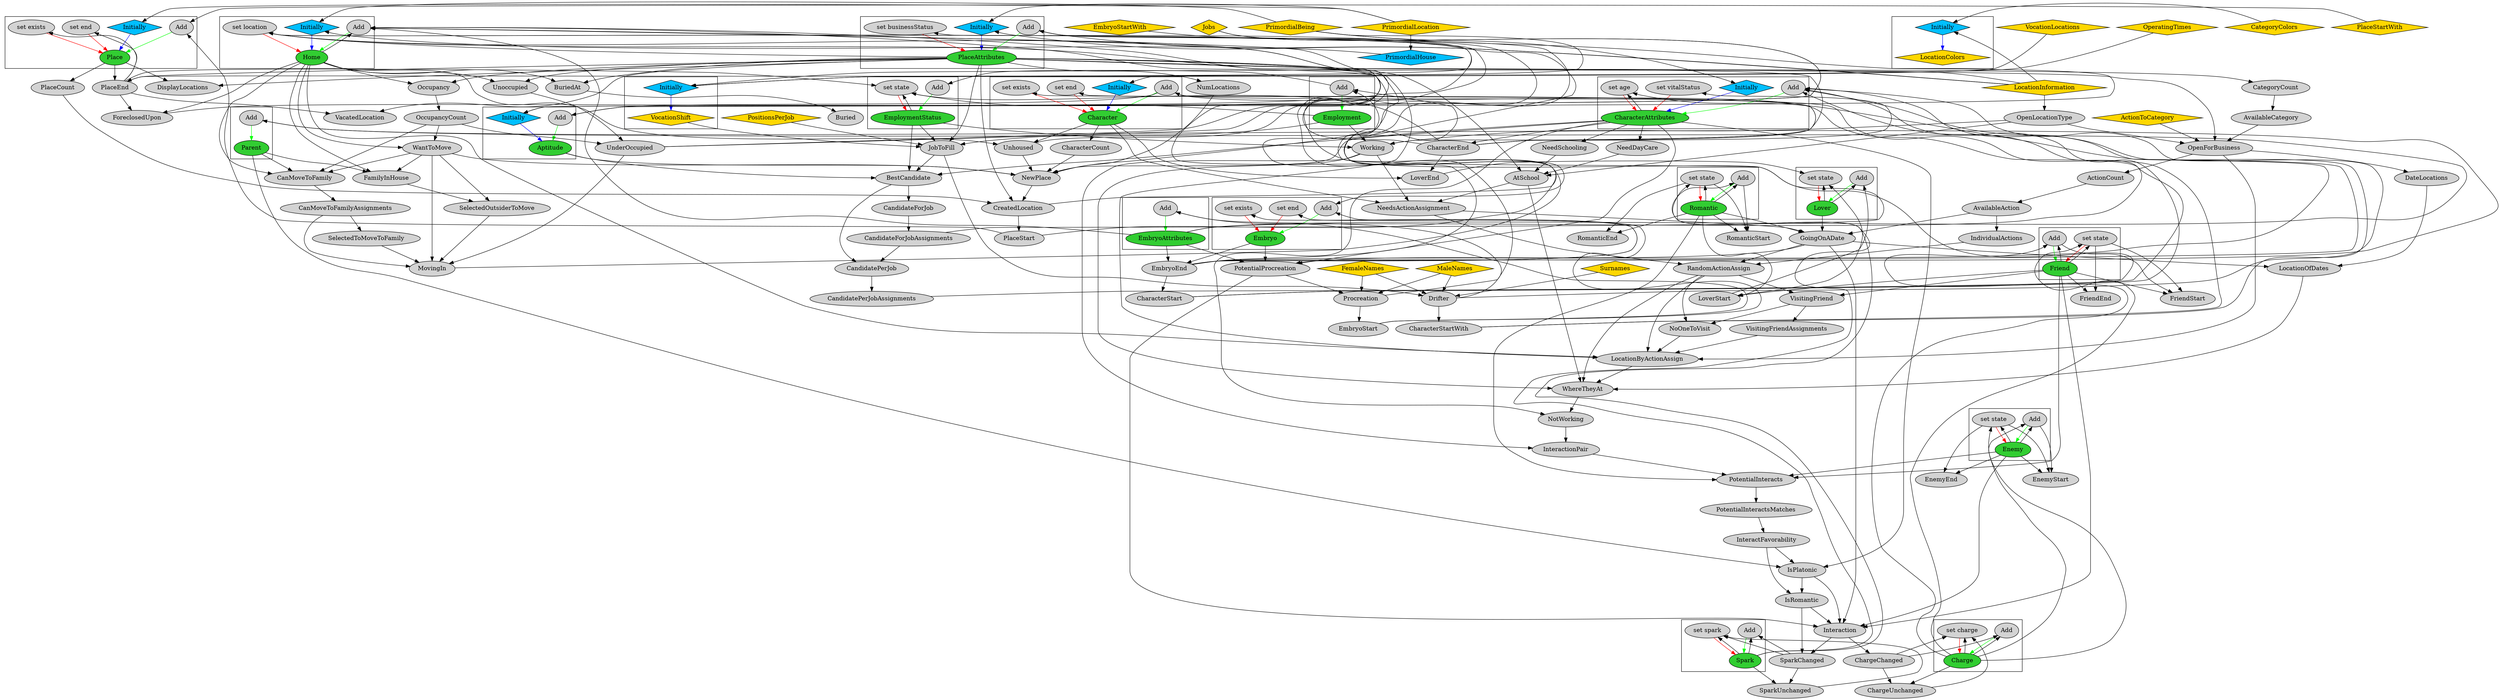 digraph {
splines=true
node [ style="filled"]
subgraph "cluster_VocationShift"{
v9 [ label = "VocationShift" fillcolor="gold" shape="diamond"];
v10 [ label = "Initially" fillcolor="deepskyblue" shape="diamond"];
}
subgraph "cluster_LocationColors"{
v14 [ label = "LocationColors" fillcolor="gold" shape="diamond"];
v15 [ label = "Initially" fillcolor="deepskyblue" shape="diamond"];
}
subgraph "cluster_Character"{
v16 [ label = "Character" fillcolor="limegreen"];
v17 [ label = "Add"];
v142 [ label = "Initially" fillcolor="deepskyblue" shape="diamond"];
v143 [ label = "set end"];
v144 [ label = "set exists"];
}
subgraph "cluster_CharacterAttributes"{
v36 [ label = "CharacterAttributes" fillcolor="limegreen"];
v37 [ label = "Add"];
v64 [ label = "Initially" fillcolor="deepskyblue" shape="diamond"];
v65 [ label = "set vitalStatus"];
v66 [ label = "set age"];
}
subgraph "cluster_Aptitude"{
v59 [ label = "Aptitude" fillcolor="limegreen"];
v60 [ label = "Add"];
v61 [ label = "Initially" fillcolor="deepskyblue" shape="diamond"];
}
subgraph "cluster_Charge"{
v120 [ label = "Charge" fillcolor="limegreen"];
v121 [ label = "Add"];
v123 [ label = "set charge"];
}
subgraph "cluster_Friend"{
v118 [ label = "Friend" fillcolor="limegreen"];
v119 [ label = "Add"];
v125 [ label = "set state"];
}
subgraph "cluster_Enemy"{
v127 [ label = "Enemy" fillcolor="limegreen"];
v128 [ label = "Add"];
v129 [ label = "set state"];
}
subgraph "cluster_Spark"{
v100 [ label = "Spark" fillcolor="limegreen"];
v101 [ label = "Add"];
v131 [ label = "set spark"];
}
subgraph "cluster_Romantic"{
v98 [ label = "Romantic" fillcolor="limegreen"];
v99 [ label = "Add"];
v133 [ label = "set state"];
}
subgraph "cluster_Lover"{
v134 [ label = "Lover" fillcolor="limegreen"];
v135 [ label = "Add"];
v137 [ label = "set state"];
}
subgraph "cluster_Embryo"{
v20 [ label = "Embryo" fillcolor="limegreen"];
v21 [ label = "Add"];
v140 [ label = "set end"];
v141 [ label = "set exists"];
}
subgraph "cluster_EmbryoAttributes"{
v62 [ label = "EmbryoAttributes" fillcolor="limegreen"];
v63 [ label = "Add"];
}
subgraph "cluster_Parent"{
v84 [ label = "Parent" fillcolor="limegreen"];
v85 [ label = "Add"];
}
subgraph "cluster_Place"{
v53 [ label = "Place" fillcolor="limegreen"];
v54 [ label = "Add"];
v56 [ label = "Initially" fillcolor="deepskyblue" shape="diamond"];
v57 [ label = "set end"];
v58 [ label = "set exists"];
}
subgraph "cluster_PlaceAttributes"{
v31 [ label = "PlaceAttributes" fillcolor="limegreen"];
v32 [ label = "Add"];
v90 [ label = "Initially" fillcolor="deepskyblue" shape="diamond"];
v91 [ label = "set businessStatus"];
}
subgraph "cluster_Home"{
v69 [ label = "Home" fillcolor="limegreen"];
v70 [ label = "Add"];
v76 [ label = "Initially" fillcolor="deepskyblue" shape="diamond"];
v78 [ label = "set location"];
}
subgraph "cluster_EmploymentStatus"{
v48 [ label = "EmploymentStatus" fillcolor="limegreen"];
v49 [ label = "Add"];
v50 [ label = "set state"];
}
subgraph "cluster_Employment"{
v41 [ label = "Employment" fillcolor="limegreen"];
v42 [ label = "Add"];
}
v0 [ label = "FemaleNames" fillcolor="gold" shape="diamond"];
v1 [ label = "MaleNames" fillcolor="gold" shape="diamond"];
v2 [ label = "Surnames" fillcolor="gold" shape="diamond"];
v3 [ label = "Jobs" fillcolor="gold" shape="diamond"];
v4 [ label = "PrimordialBeing" fillcolor="gold" shape="diamond"];
v5 [ label = "PrimordialLocation" fillcolor="gold" shape="diamond"];
v6 [ label = "LocationInformation" fillcolor="gold" shape="diamond"];
v7 [ label = "VocationLocations" fillcolor="gold" shape="diamond"];
v8 [ label = "OperatingTimes" fillcolor="gold" shape="diamond"];
v11 [ label = "PositionsPerJob" fillcolor="gold" shape="diamond"];
v12 [ label = "ActionToCategory" fillcolor="gold" shape="diamond"];
v13 [ label = "CategoryColors" fillcolor="gold" shape="diamond"];
v18 [ label = "CharacterStart"];
v19 [ label = "EmbryoEnd"];
v22 [ label = "EmbryoStart"];
v23 [ label = "Procreation"];
v24 [ label = "PotentialProcreation"];
v25 [ label = "GoingOnADate"];
v26 [ label = "AvailableAction"];
v27 [ label = "ActionCount"];
v28 [ label = "OpenForBusiness"];
v29 [ label = "AvailableCategory"];
v30 [ label = "CategoryCount"];
v33 [ label = "PlaceStart"];
v34 [ label = "CreatedLocation"];
v35 [ label = "NewPlace"];
v38 [ label = "CharacterStartWith"];
v39 [ label = "Drifter"];
v40 [ label = "JobToFill"];
v43 [ label = "CandidatePerJobAssignments"];
v44 [ label = "CandidatePerJob"];
v45 [ label = "CandidateForJobAssignments"];
v46 [ label = "CandidateForJob"];
v47 [ label = "BestCandidate"];
v51 [ label = "CharacterEnd"];
v52 [ label = "PlaceEnd"];
v55 [ label = "PlaceStartWith" fillcolor="gold" shape="diamond"];
v67 [ label = "CharacterCount"];
v68 [ label = "WantToMove"];
v71 [ label = "UnderOccupied"];
v72 [ label = "OccupancyCount"];
v73 [ label = "Occupancy"];
v74 [ label = "Unoccupied"];
v75 [ label = "Unhoused"];
v77 [ label = "PrimordialHouse" fillcolor="deepskyblue" shape="diamond"];
v79 [ label = "ForeclosedUpon"];
v80 [ label = "MovingIn"];
v81 [ label = "SelectedToMoveToFamily"];
v82 [ label = "CanMoveToFamilyAssignments"];
v83 [ label = "CanMoveToFamily"];
v86 [ label = "SelectedOutsiderToMove"];
v87 [ label = "FamilyInHouse"];
v88 [ label = "NumLocations"];
v89 [ label = "PlaceCount"];
v92 [ label = "OpenLocationType"];
v93 [ label = "NeedsActionAssignment"];
v94 [ label = "Working"];
v95 [ label = "AtSchool"];
v96 [ label = "NeedDayCare"];
v97 [ label = "NeedSchooling"];
v102 [ label = "SparkChanged"];
v103 [ label = "Interaction"];
v104 [ label = "IsPlatonic"];
v105 [ label = "InteractFavorability"];
v106 [ label = "PotentialInteractsMatches"];
v107 [ label = "PotentialInteracts"];
v108 [ label = "InteractionPair"];
v109 [ label = "NotWorking"];
v110 [ label = "WhereTheyAt"];
v111 [ label = "LocationOfDates"];
v112 [ label = "DateLocations"];
v113 [ label = "RandomActionAssign"];
v114 [ label = "IndividualActions"];
v115 [ label = "LocationByActionAssign"];
v116 [ label = "NoOneToVisit"];
v117 [ label = "VisitingFriend"];
v122 [ label = "ChargeChanged"];
v124 [ label = "ChargeUnchanged"];
v126 [ label = "VisitingFriendAssignments"];
v130 [ label = "IsRomantic"];
v132 [ label = "SparkUnchanged"];
v136 [ label = "LoverStart"];
v138 [ label = "LoverEnd"];
v139 [ label = "EmbryoStartWith" fillcolor="gold" shape="diamond"];
v145 [ label = "FriendStart"];
v146 [ label = "FriendEnd"];
v147 [ label = "EnemyStart"];
v148 [ label = "EnemyEnd"];
v149 [ label = "RomanticStart"];
v150 [ label = "RomanticEnd"];
v151 [ label = "VacatedLocation"];
v152 [ label = "DisplayLocations"];
v153 [ label = "BuriedAt"];
v154 [ label = "Buried"];
v10 -> v9 [ color="blue" ]
v7 -> v10 [ constraint="false" ]
v6 -> v10 [ constraint="false" ]
v8 -> v10 [ constraint="false" ]
v15 -> v14 [ color="blue" ]
v6 -> v15 [ constraint="false" ]
v13 -> v15 [ constraint="false" ]
v17 -> v16 [ color="green" ]
v18 -> v17 [ constraint="false" ]
v19 -> v18
v20 -> v19
v21 -> v20 [ color="green" ]
v22 -> v21 [ constraint="false" ]
v23 -> v22
v24 -> v23
v25 -> v24
v26 -> v25
v27 -> v26
v28 -> v27
v12 -> v28
v29 -> v28
v30 -> v29
v31 -> v30
v32 -> v31 [ color="green" ]
v33 -> v32 [ constraint="false" ]
v34 -> v33
v31 -> v34
v35 -> v34
v31 -> v35
v36 -> v35
v37 -> v36 [ color="green" ]
v38 -> v37 [ constraint="false" ]
v39 -> v38
v2 -> v39
v1 -> v39
v0 -> v39
v40 -> v39
v31 -> v40
v9 -> v40
v11 -> v40
v41 -> v40
v42 -> v41 [ color="green" ]
v43 -> v42 [ constraint="false" ]
v44 -> v43
v45 -> v44
v46 -> v45
v47 -> v46
v40 -> v47
v36 -> v47
v48 -> v47
v49 -> v48 [ color="green" ]
v42 -> v49 [ constraint="false" ]
v50 -> v48 [ color="red" ]
v51 -> v50 [ constraint="false" ]
v36 -> v51
v48 -> v50 [ constraint="false" ]
v52 -> v50 [ constraint="false" ]
v31 -> v52
v53 -> v52
v54 -> v53 [ color="green" ]
v33 -> v54 [ constraint="false" ]
v55 -> v54 [ constraint="false" ]
v56 -> v53 [ color="blue" ]
v5 -> v56 [ constraint="false" ]
v57 -> v53 [ color="red" ]
v52 -> v57 [ constraint="false" ]
v58 -> v53 [ color="red" ]
v52 -> v58 [ constraint="false" ]
v41 -> v50 [ constraint="false" ]
v59 -> v47
v60 -> v59 [ color="green" ]
v17 -> v60 [ constraint="false" ]
v3 -> v60 [ constraint="false" ]
v61 -> v59 [ color="blue" ]
v4 -> v61 [ constraint="false" ]
v3 -> v61 [ constraint="false" ]
v47 -> v44
v45 -> v42 [ constraint="false" ]
v48 -> v40
v39 -> v37 [ constraint="false" ]
v18 -> v37 [ constraint="false" ]
v19 -> v37 [ constraint="false" ]
v62 -> v37 [ constraint="false" ]
v63 -> v62 [ color="green" ]
v22 -> v63 [ constraint="false" ]
v23 -> v63 [ constraint="false" ]
v64 -> v36 [ color="blue" ]
v4 -> v64 [ constraint="false" ]
v65 -> v36 [ color="red" ]
v51 -> v65 [ constraint="false" ]
v66 -> v36 [ color="red" ]
v19 -> v66 [ constraint="false" ]
v36 -> v66 [ constraint="false" ]
v59 -> v35
v67 -> v35
v16 -> v67
v68 -> v35
v69 -> v68
v70 -> v69 [ color="green" ]
v19 -> v70 [ constraint="false" ]
v62 -> v70 [ constraint="false" ]
v69 -> v70 [ constraint="false" ]
v71 -> v70 [ constraint="false" ]
v72 -> v71
v73 -> v72
v31 -> v73
v69 -> v73
v74 -> v71
v69 -> v74
v31 -> v74
v39 -> v70 [ constraint="false" ]
v75 -> v70 [ constraint="false" ]
v69 -> v75
v16 -> v75
v76 -> v69 [ color="blue" ]
v77 -> v76 [ constraint="false" ]
v5 -> v77
v4 -> v76 [ constraint="false" ]
v78 -> v69 [ color="red" ]
v51 -> v78 [ constraint="false" ]
v31 -> v78 [ constraint="false" ]
v71 -> v78 [ constraint="false" ]
v79 -> v78 [ constraint="false" ]
v69 -> v79
v52 -> v79
v80 -> v78 [ constraint="false" ]
v81 -> v80
v82 -> v81
v83 -> v82
v84 -> v83
v85 -> v84 [ color="green" ]
v19 -> v85 [ constraint="false" ]
v62 -> v85 [ constraint="false" ]
v68 -> v83
v69 -> v83
v72 -> v83
v82 -> v80
v86 -> v80
v87 -> v86
v84 -> v87
v68 -> v87
v69 -> v87
v68 -> v86
v71 -> v80
v68 -> v80
v72 -> v68
v75 -> v35
v88 -> v35
v31 -> v88
v89 -> v34
v53 -> v89
v34 -> v32 [ constraint="false" ]
v6 -> v32 [ constraint="false" ]
v90 -> v31 [ color="blue" ]
v5 -> v90 [ constraint="false" ]
v6 -> v90 [ constraint="false" ]
v91 -> v31 [ color="red" ]
v52 -> v91 [ constraint="false" ]
v92 -> v28
v6 -> v92
v31 -> v28
v93 -> v25
v94 -> v93
v92 -> v94
v31 -> v94
v48 -> v94
v41 -> v94
v95 -> v93
v92 -> v95
v96 -> v95
v36 -> v96
v31 -> v95
v97 -> v95
v36 -> v97
v16 -> v93
v98 -> v25
v99 -> v98 [ color="green" ]
v98 -> v99 [ constraint="false" ]
v100 -> v99 [ constraint="false" ]
v101 -> v100 [ color="green" ]
v100 -> v101 [ constraint="false" ]
v102 -> v101 [ constraint="false" ]
v103 -> v102
v104 -> v103
v105 -> v104
v106 -> v105
v107 -> v106
v108 -> v107
v109 -> v108
v110 -> v109
v95 -> v110
v94 -> v110
v111 -> v110
v112 -> v111
v28 -> v112
v25 -> v111
v113 -> v110
v25 -> v113
v114 -> v113
v26 -> v114
v93 -> v113
v115 -> v110
v113 -> v115
v69 -> v115
v116 -> v115
v117 -> v116
v113 -> v117
v118 -> v117
v119 -> v118 [ color="green" ]
v118 -> v119 [ constraint="false" ]
v120 -> v119 [ constraint="false" ]
v121 -> v120 [ color="green" ]
v120 -> v121 [ constraint="false" ]
v122 -> v121 [ constraint="false" ]
v103 -> v122
v123 -> v120 [ color="red" ]
v122 -> v123 [ constraint="false" ]
v120 -> v123 [ constraint="false" ]
v124 -> v123 [ constraint="false" ]
v122 -> v124
v120 -> v124
v125 -> v118 [ color="red" ]
v120 -> v125 [ constraint="false" ]
v118 -> v125 [ constraint="false" ]
v113 -> v116
v126 -> v115
v117 -> v126
v28 -> v115
v31 -> v115
v36 -> v109
v94 -> v108
v118 -> v107
v98 -> v107
v127 -> v107
v128 -> v127 [ color="green" ]
v127 -> v128 [ constraint="false" ]
v120 -> v128 [ constraint="false" ]
v129 -> v127 [ color="red" ]
v120 -> v129 [ constraint="false" ]
v127 -> v129 [ constraint="false" ]
v36 -> v104
v84 -> v104
v118 -> v103
v127 -> v103
v130 -> v103
v104 -> v130
v105 -> v130
v25 -> v103
v24 -> v103
v130 -> v102
v131 -> v100 [ color="red" ]
v102 -> v131 [ constraint="false" ]
v100 -> v131 [ constraint="false" ]
v132 -> v131 [ constraint="false" ]
v102 -> v132
v100 -> v132
v133 -> v98 [ color="red" ]
v100 -> v133 [ constraint="false" ]
v98 -> v133 [ constraint="false" ]
v134 -> v25
v135 -> v134 [ color="green" ]
v134 -> v135 [ constraint="false" ]
v136 -> v135 [ constraint="false" ]
v98 -> v136
v118 -> v136
v137 -> v134 [ color="red" ]
v134 -> v137 [ constraint="false" ]
v138 -> v137 [ constraint="false" ]
v51 -> v138
v16 -> v138
v136 -> v137 [ constraint="false" ]
v36 -> v24
v62 -> v24
v20 -> v24
v1 -> v23
v0 -> v23
v139 -> v21 [ constraint="false" ]
v140 -> v20 [ color="red" ]
v19 -> v140 [ constraint="false" ]
v141 -> v20 [ color="red" ]
v19 -> v141 [ constraint="false" ]
v62 -> v19
v38 -> v17 [ constraint="false" ]
v142 -> v16 [ color="blue" ]
v4 -> v142 [ constraint="false" ]
v143 -> v16 [ color="red" ]
v51 -> v143 [ constraint="false" ]
v144 -> v16 [ color="red" ]
v51 -> v144 [ constraint="false" ]
v119 -> v145
v125 -> v145
v118 -> v145
v125 -> v146
v118 -> v146
v128 -> v147
v129 -> v147
v127 -> v147
v129 -> v148
v127 -> v148
v99 -> v149
v133 -> v149
v98 -> v149
v133 -> v150
v98 -> v150
v52 -> v151
v31 -> v151
v31 -> v152
v53 -> v152
v31 -> v153
v69 -> v153
v153 -> v154
}
